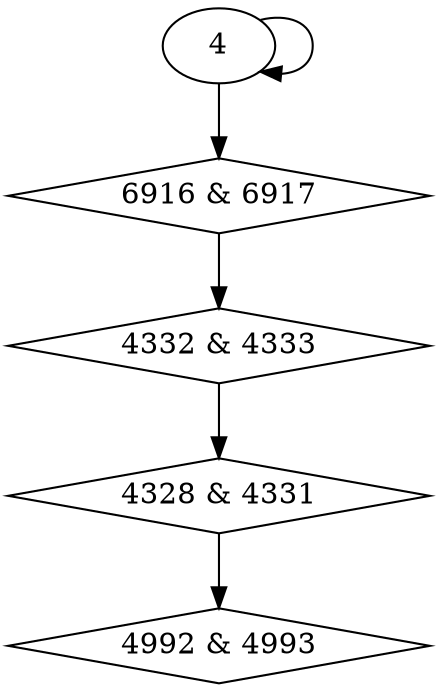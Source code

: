 digraph {
0 [label = "4328 & 4331", shape = diamond];
1 [label = "4332 & 4333", shape = diamond];
2 [label = "4992 & 4993", shape = diamond];
3 [label = "6916 & 6917", shape = diamond];
1 -> 0;
3 -> 1;
0 -> 2;
4 -> 3;
4 -> 4;
}
